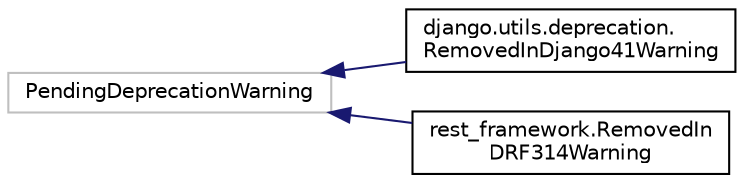 digraph "Graphical Class Hierarchy"
{
 // LATEX_PDF_SIZE
  edge [fontname="Helvetica",fontsize="10",labelfontname="Helvetica",labelfontsize="10"];
  node [fontname="Helvetica",fontsize="10",shape=record];
  rankdir="LR";
  Node3118 [label="PendingDeprecationWarning",height=0.2,width=0.4,color="grey75", fillcolor="white", style="filled",tooltip=" "];
  Node3118 -> Node0 [dir="back",color="midnightblue",fontsize="10",style="solid",fontname="Helvetica"];
  Node0 [label="django.utils.deprecation.\lRemovedInDjango41Warning",height=0.2,width=0.4,color="black", fillcolor="white", style="filled",URL="$classdjango_1_1utils_1_1deprecation_1_1_removed_in_django41_warning.html",tooltip=" "];
  Node3118 -> Node3120 [dir="back",color="midnightblue",fontsize="10",style="solid",fontname="Helvetica"];
  Node3120 [label="rest_framework.RemovedIn\lDRF314Warning",height=0.2,width=0.4,color="black", fillcolor="white", style="filled",URL="$classrest__framework_1_1_removed_in_d_r_f314_warning.html",tooltip=" "];
}
